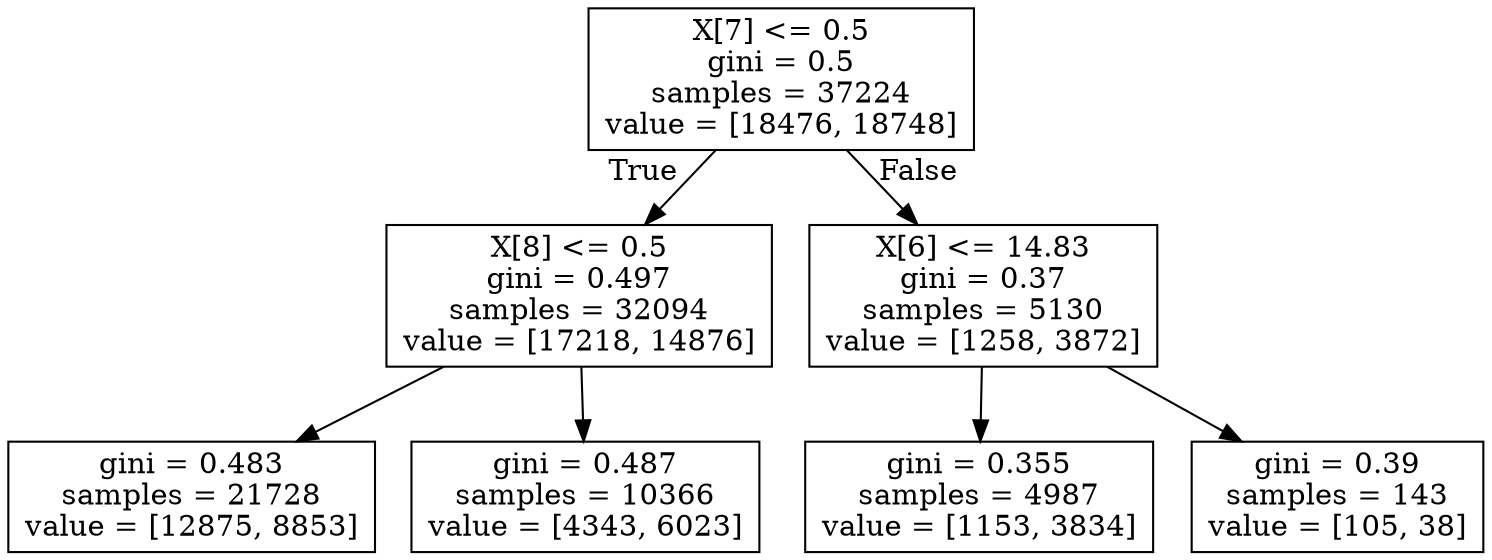 digraph Tree {
node [shape=box] ;
0 [label="X[7] <= 0.5\ngini = 0.5\nsamples = 37224\nvalue = [18476, 18748]"] ;
1 [label="X[8] <= 0.5\ngini = 0.497\nsamples = 32094\nvalue = [17218, 14876]"] ;
0 -> 1 [labeldistance=2.5, labelangle=45, headlabel="True"] ;
2 [label="gini = 0.483\nsamples = 21728\nvalue = [12875, 8853]"] ;
1 -> 2 ;
3 [label="gini = 0.487\nsamples = 10366\nvalue = [4343, 6023]"] ;
1 -> 3 ;
4 [label="X[6] <= 14.83\ngini = 0.37\nsamples = 5130\nvalue = [1258, 3872]"] ;
0 -> 4 [labeldistance=2.5, labelangle=-45, headlabel="False"] ;
5 [label="gini = 0.355\nsamples = 4987\nvalue = [1153, 3834]"] ;
4 -> 5 ;
6 [label="gini = 0.39\nsamples = 143\nvalue = [105, 38]"] ;
4 -> 6 ;
}